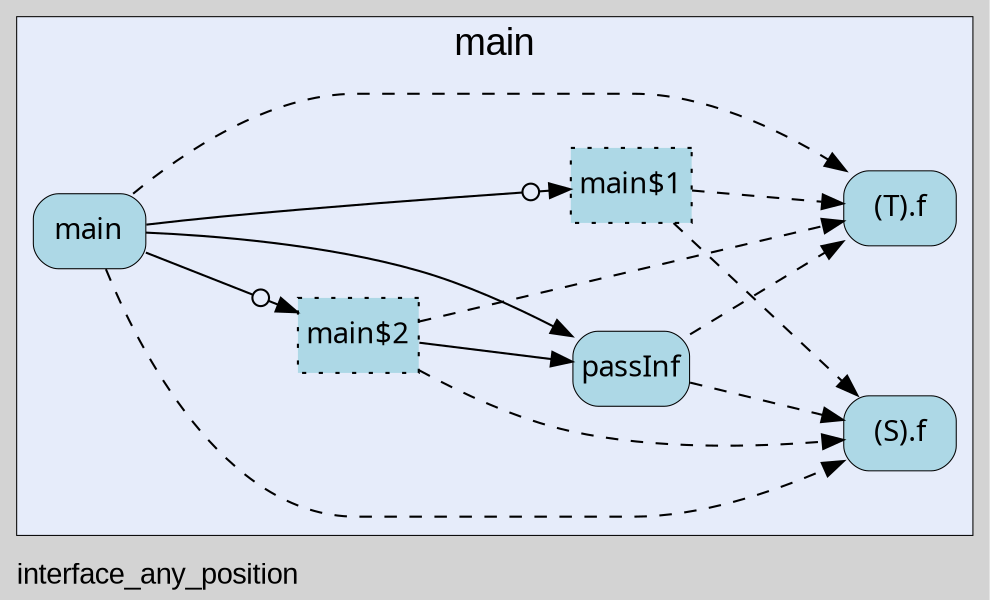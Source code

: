 digraph gocallvis {
    label="interface_any_position";
    labeljust="l";
    fontname="Arial";
    fontsize="14";
    rankdir="LR";
    bgcolor="lightgray";
    style="solid";
    penwidth="0.5";
    pad="0.0";
    nodesep="0.35";

    node [shape="box" style="filled,rounded" fillcolor="honeydew" fontname="Verdana" penwidth="1.0" margin="0.05,0.0"];
    edge [minlen="2"]

    subgraph "cluster_focus" {
        fontsize="18";
bgcolor="#e6ecfa";
label="main";
labelloc="t";
labeljust="c";
        
        "interface_any_position.passInf" [ penwidth="0.5" tooltip="interface_any_position.passInf | defined in main.go:18\nat main.go:19: calling [(interface_any_position.T).f]\nat main.go:19: calling [(interface_any_position.S).f]" fillcolor="lightblue" label="passInf" ]
        "(interface_any_position.S).f" [ fillcolor="lightblue" label="(S).f" penwidth="0.5" tooltip="(interface_any_position.S).f | defined in main.go:10" ]
        "(interface_any_position.T).f" [ fillcolor="lightblue" label="(T).f" penwidth="0.5" tooltip="(interface_any_position.T).f | defined in main.go:14" ]
        "interface_any_position.main" [ fillcolor="lightblue" label="main" penwidth="0.5" tooltip="interface_any_position.main | defined in main.go:23\nat main.go:32: calling [interface_any_position.main$2]\nat main.go:39: calling [(interface_any_position.T).f]\nat main.go:25: calling [(interface_any_position.T).f]\nat main.go:28: calling [interface_any_position.main$1]\nat main.go:39: calling [(interface_any_position.S).f]\nat main.go:25: calling [(interface_any_position.S).f]\nat main.go:25: calling [interface_any_position.passInf]" ]
        "interface_any_position.main$1" [ tooltip="interface_any_position.main$1 | defined in main.go:28\nat main.go:29: calling [(interface_any_position.S).f]\nat main.go:29: calling [(interface_any_position.T).f]" fillcolor="lightblue" label="main$1" style="dotted,filled" ]
        "interface_any_position.main$2" [ fillcolor="lightblue" label="main$2" style="dotted,filled" tooltip="interface_any_position.main$2 | defined in main.go:32\nat main.go:33: calling [(interface_any_position.T).f]\nat main.go:33: calling [interface_any_position.passInf]\nat main.go:33: calling [(interface_any_position.S).f]" ]
        
    }

    "interface_any_position.main$2" -> "(interface_any_position.T).f" [ style="dashed" tooltip="at main.go:33: calling [(interface_any_position.T).f]" ]
    "interface_any_position.main" -> "interface_any_position.main$2" [ arrowhead="normalnoneodot" tooltip="at main.go:32: calling [interface_any_position.main$2]" ]
    "interface_any_position.main" -> "(interface_any_position.T).f" [ style="dashed" tooltip="at main.go:39: calling [(interface_any_position.T).f]\nat main.go:25: calling [(interface_any_position.T).f]" ]
    "interface_any_position.passInf" -> "(interface_any_position.T).f" [ tooltip="at main.go:19: calling [(interface_any_position.T).f]" style="dashed" ]
    "interface_any_position.main$1" -> "(interface_any_position.S).f" [ style="dashed" tooltip="at main.go:29: calling [(interface_any_position.S).f]" ]
    "interface_any_position.main$1" -> "(interface_any_position.T).f" [ style="dashed" tooltip="at main.go:29: calling [(interface_any_position.T).f]" ]
    "interface_any_position.main" -> "interface_any_position.main$1" [ arrowhead="normalnoneodot" tooltip="at main.go:28: calling [interface_any_position.main$1]" ]
    "interface_any_position.main$2" -> "interface_any_position.passInf" [ tooltip="at main.go:33: calling [interface_any_position.passInf]" ]
    "interface_any_position.main$2" -> "(interface_any_position.S).f" [ tooltip="at main.go:33: calling [(interface_any_position.S).f]" style="dashed" ]
    "interface_any_position.main" -> "(interface_any_position.S).f" [ style="dashed" tooltip="at main.go:39: calling [(interface_any_position.S).f]\nat main.go:25: calling [(interface_any_position.S).f]" ]
    "interface_any_position.passInf" -> "(interface_any_position.S).f" [ style="dashed" tooltip="at main.go:19: calling [(interface_any_position.S).f]" ]
    "interface_any_position.main" -> "interface_any_position.passInf" [ tooltip="at main.go:25: calling [interface_any_position.passInf]" ]
}
